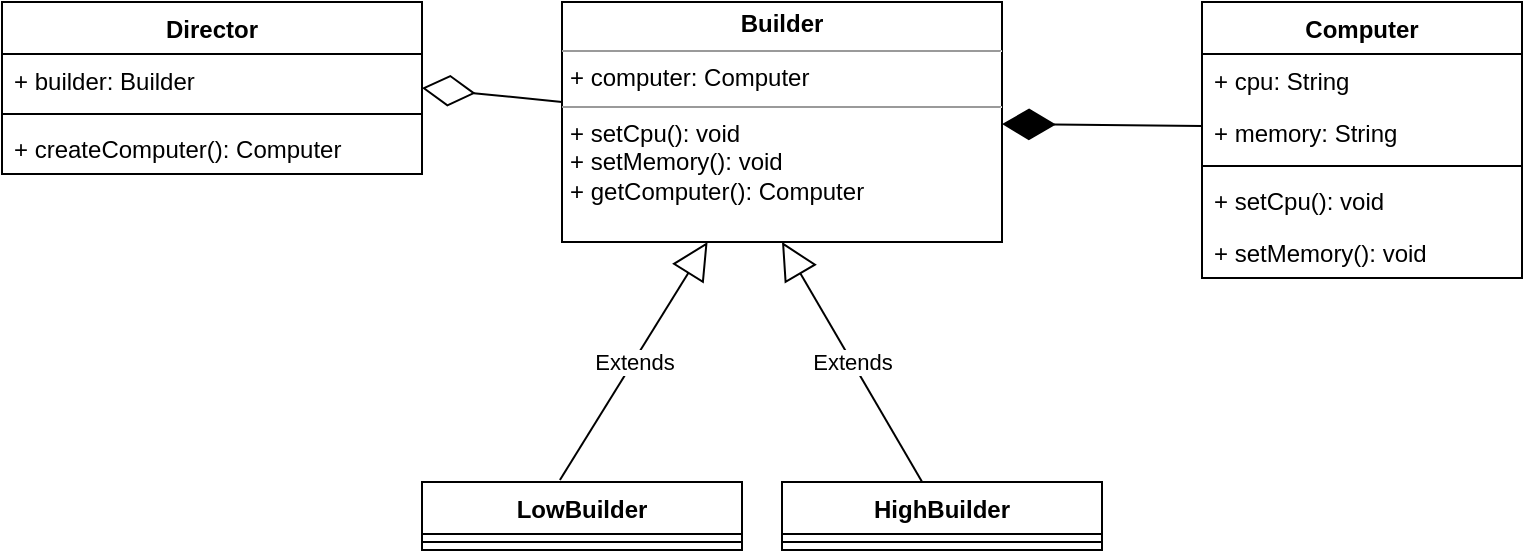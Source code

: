 <mxfile version="12.4.8" type="github">
  <diagram name="Page-1" id="b5b7bab2-c9e2-2cf4-8b2a-24fd1a2a6d21">
    <mxGraphModel dx="1152" dy="779" grid="1" gridSize="10" guides="1" tooltips="1" connect="1" arrows="1" fold="1" page="1" pageScale="1" pageWidth="827" pageHeight="1169" background="#ffffff" math="0" shadow="0">
      <root>
        <mxCell id="0"/>
        <mxCell id="1" parent="0"/>
        <mxCell id="oL-dDvh2jNY7KV3xMyqO-24" value="Computer" style="swimlane;fontStyle=1;align=center;verticalAlign=top;childLayout=stackLayout;horizontal=1;startSize=26;horizontalStack=0;resizeParent=1;resizeParentMax=0;resizeLast=0;collapsible=1;marginBottom=0;" vertex="1" parent="1">
          <mxGeometry x="610" y="190" width="160" height="138" as="geometry"/>
        </mxCell>
        <mxCell id="oL-dDvh2jNY7KV3xMyqO-28" value="+ cpu: String" style="text;strokeColor=none;fillColor=none;align=left;verticalAlign=top;spacingLeft=4;spacingRight=4;overflow=hidden;rotatable=0;points=[[0,0.5],[1,0.5]];portConstraint=eastwest;" vertex="1" parent="oL-dDvh2jNY7KV3xMyqO-24">
          <mxGeometry y="26" width="160" height="26" as="geometry"/>
        </mxCell>
        <mxCell id="oL-dDvh2jNY7KV3xMyqO-25" value="+ memory: String" style="text;strokeColor=none;fillColor=none;align=left;verticalAlign=top;spacingLeft=4;spacingRight=4;overflow=hidden;rotatable=0;points=[[0,0.5],[1,0.5]];portConstraint=eastwest;" vertex="1" parent="oL-dDvh2jNY7KV3xMyqO-24">
          <mxGeometry y="52" width="160" height="26" as="geometry"/>
        </mxCell>
        <mxCell id="oL-dDvh2jNY7KV3xMyqO-26" value="" style="line;strokeWidth=1;fillColor=none;align=left;verticalAlign=middle;spacingTop=-1;spacingLeft=3;spacingRight=3;rotatable=0;labelPosition=right;points=[];portConstraint=eastwest;" vertex="1" parent="oL-dDvh2jNY7KV3xMyqO-24">
          <mxGeometry y="78" width="160" height="8" as="geometry"/>
        </mxCell>
        <mxCell id="oL-dDvh2jNY7KV3xMyqO-29" value="+ setCpu(): void" style="text;strokeColor=none;fillColor=none;align=left;verticalAlign=top;spacingLeft=4;spacingRight=4;overflow=hidden;rotatable=0;points=[[0,0.5],[1,0.5]];portConstraint=eastwest;" vertex="1" parent="oL-dDvh2jNY7KV3xMyqO-24">
          <mxGeometry y="86" width="160" height="26" as="geometry"/>
        </mxCell>
        <mxCell id="oL-dDvh2jNY7KV3xMyqO-27" value="+ setMemory(): void" style="text;strokeColor=none;fillColor=none;align=left;verticalAlign=top;spacingLeft=4;spacingRight=4;overflow=hidden;rotatable=0;points=[[0,0.5],[1,0.5]];portConstraint=eastwest;" vertex="1" parent="oL-dDvh2jNY7KV3xMyqO-24">
          <mxGeometry y="112" width="160" height="26" as="geometry"/>
        </mxCell>
        <mxCell id="oL-dDvh2jNY7KV3xMyqO-30" value="&lt;p style=&quot;margin: 0px ; margin-top: 4px ; text-align: center&quot;&gt;&lt;b&gt;Builder&lt;/b&gt;&lt;/p&gt;&lt;hr size=&quot;1&quot;&gt;&lt;p style=&quot;margin: 0px ; margin-left: 4px&quot;&gt;+ computer: Computer&lt;br&gt;&lt;/p&gt;&lt;hr size=&quot;1&quot;&gt;&lt;p style=&quot;margin: 0px ; margin-left: 4px&quot;&gt;+ setCpu(): void&lt;br&gt;+ setMemory(): void&lt;/p&gt;&lt;p style=&quot;margin: 0px ; margin-left: 4px&quot;&gt;+ getComputer(): Computer&lt;/p&gt;" style="verticalAlign=top;align=left;overflow=fill;fontSize=12;fontFamily=Helvetica;html=1;" vertex="1" parent="1">
          <mxGeometry x="290" y="190" width="220" height="120" as="geometry"/>
        </mxCell>
        <mxCell id="oL-dDvh2jNY7KV3xMyqO-39" value="LowBuilder" style="swimlane;fontStyle=1;align=center;verticalAlign=top;childLayout=stackLayout;horizontal=1;startSize=26;horizontalStack=0;resizeParent=1;resizeParentMax=0;resizeLast=0;collapsible=1;marginBottom=0;" vertex="1" parent="1">
          <mxGeometry x="220" y="430" width="160" height="34" as="geometry"/>
        </mxCell>
        <mxCell id="oL-dDvh2jNY7KV3xMyqO-41" value="" style="line;strokeWidth=1;fillColor=none;align=left;verticalAlign=middle;spacingTop=-1;spacingLeft=3;spacingRight=3;rotatable=0;labelPosition=right;points=[];portConstraint=eastwest;" vertex="1" parent="oL-dDvh2jNY7KV3xMyqO-39">
          <mxGeometry y="26" width="160" height="8" as="geometry"/>
        </mxCell>
        <mxCell id="oL-dDvh2jNY7KV3xMyqO-43" value="HighBuilder" style="swimlane;fontStyle=1;align=center;verticalAlign=top;childLayout=stackLayout;horizontal=1;startSize=26;horizontalStack=0;resizeParent=1;resizeParentMax=0;resizeLast=0;collapsible=1;marginBottom=0;" vertex="1" parent="1">
          <mxGeometry x="400" y="430" width="160" height="34" as="geometry"/>
        </mxCell>
        <mxCell id="oL-dDvh2jNY7KV3xMyqO-44" value="" style="line;strokeWidth=1;fillColor=none;align=left;verticalAlign=middle;spacingTop=-1;spacingLeft=3;spacingRight=3;rotatable=0;labelPosition=right;points=[];portConstraint=eastwest;" vertex="1" parent="oL-dDvh2jNY7KV3xMyqO-43">
          <mxGeometry y="26" width="160" height="8" as="geometry"/>
        </mxCell>
        <mxCell id="oL-dDvh2jNY7KV3xMyqO-45" value="Extends" style="endArrow=block;endSize=16;endFill=0;html=1;exitX=0.431;exitY=-0.029;exitDx=0;exitDy=0;exitPerimeter=0;" edge="1" parent="1" source="oL-dDvh2jNY7KV3xMyqO-39" target="oL-dDvh2jNY7KV3xMyqO-30">
          <mxGeometry width="160" relative="1" as="geometry">
            <mxPoint x="160" y="370" as="sourcePoint"/>
            <mxPoint x="320" y="370" as="targetPoint"/>
          </mxGeometry>
        </mxCell>
        <mxCell id="oL-dDvh2jNY7KV3xMyqO-46" value="Extends" style="endArrow=block;endSize=16;endFill=0;html=1;entryX=0.5;entryY=1;entryDx=0;entryDy=0;" edge="1" parent="1" source="oL-dDvh2jNY7KV3xMyqO-43" target="oL-dDvh2jNY7KV3xMyqO-30">
          <mxGeometry width="160" relative="1" as="geometry">
            <mxPoint x="248.96" y="439.014" as="sourcePoint"/>
            <mxPoint x="338.92" y="323" as="targetPoint"/>
          </mxGeometry>
        </mxCell>
        <mxCell id="oL-dDvh2jNY7KV3xMyqO-48" value="" style="endArrow=diamondThin;endFill=1;endSize=24;html=1;" edge="1" parent="1" target="oL-dDvh2jNY7KV3xMyqO-30">
          <mxGeometry width="160" relative="1" as="geometry">
            <mxPoint x="610" y="252" as="sourcePoint"/>
            <mxPoint x="460" y="237.96" as="targetPoint"/>
          </mxGeometry>
        </mxCell>
        <mxCell id="oL-dDvh2jNY7KV3xMyqO-53" value="Director" style="swimlane;fontStyle=1;align=center;verticalAlign=top;childLayout=stackLayout;horizontal=1;startSize=26;horizontalStack=0;resizeParent=1;resizeParentMax=0;resizeLast=0;collapsible=1;marginBottom=0;" vertex="1" parent="1">
          <mxGeometry x="10" y="190" width="210" height="86" as="geometry"/>
        </mxCell>
        <mxCell id="oL-dDvh2jNY7KV3xMyqO-54" value="+ builder: Builder" style="text;strokeColor=none;fillColor=none;align=left;verticalAlign=top;spacingLeft=4;spacingRight=4;overflow=hidden;rotatable=0;points=[[0,0.5],[1,0.5]];portConstraint=eastwest;" vertex="1" parent="oL-dDvh2jNY7KV3xMyqO-53">
          <mxGeometry y="26" width="210" height="26" as="geometry"/>
        </mxCell>
        <mxCell id="oL-dDvh2jNY7KV3xMyqO-55" value="" style="line;strokeWidth=1;fillColor=none;align=left;verticalAlign=middle;spacingTop=-1;spacingLeft=3;spacingRight=3;rotatable=0;labelPosition=right;points=[];portConstraint=eastwest;" vertex="1" parent="oL-dDvh2jNY7KV3xMyqO-53">
          <mxGeometry y="52" width="210" height="8" as="geometry"/>
        </mxCell>
        <mxCell id="oL-dDvh2jNY7KV3xMyqO-56" value="+ createComputer(): Computer" style="text;strokeColor=none;fillColor=none;align=left;verticalAlign=top;spacingLeft=4;spacingRight=4;overflow=hidden;rotatable=0;points=[[0,0.5],[1,0.5]];portConstraint=eastwest;" vertex="1" parent="oL-dDvh2jNY7KV3xMyqO-53">
          <mxGeometry y="60" width="210" height="26" as="geometry"/>
        </mxCell>
        <mxCell id="oL-dDvh2jNY7KV3xMyqO-57" value="" style="endArrow=diamondThin;endFill=0;endSize=24;html=1;entryX=1;entryY=0.5;entryDx=0;entryDy=0;" edge="1" parent="1" target="oL-dDvh2jNY7KV3xMyqO-53">
          <mxGeometry width="160" relative="1" as="geometry">
            <mxPoint x="290" y="240" as="sourcePoint"/>
            <mxPoint x="170" y="490" as="targetPoint"/>
          </mxGeometry>
        </mxCell>
      </root>
    </mxGraphModel>
  </diagram>
</mxfile>

